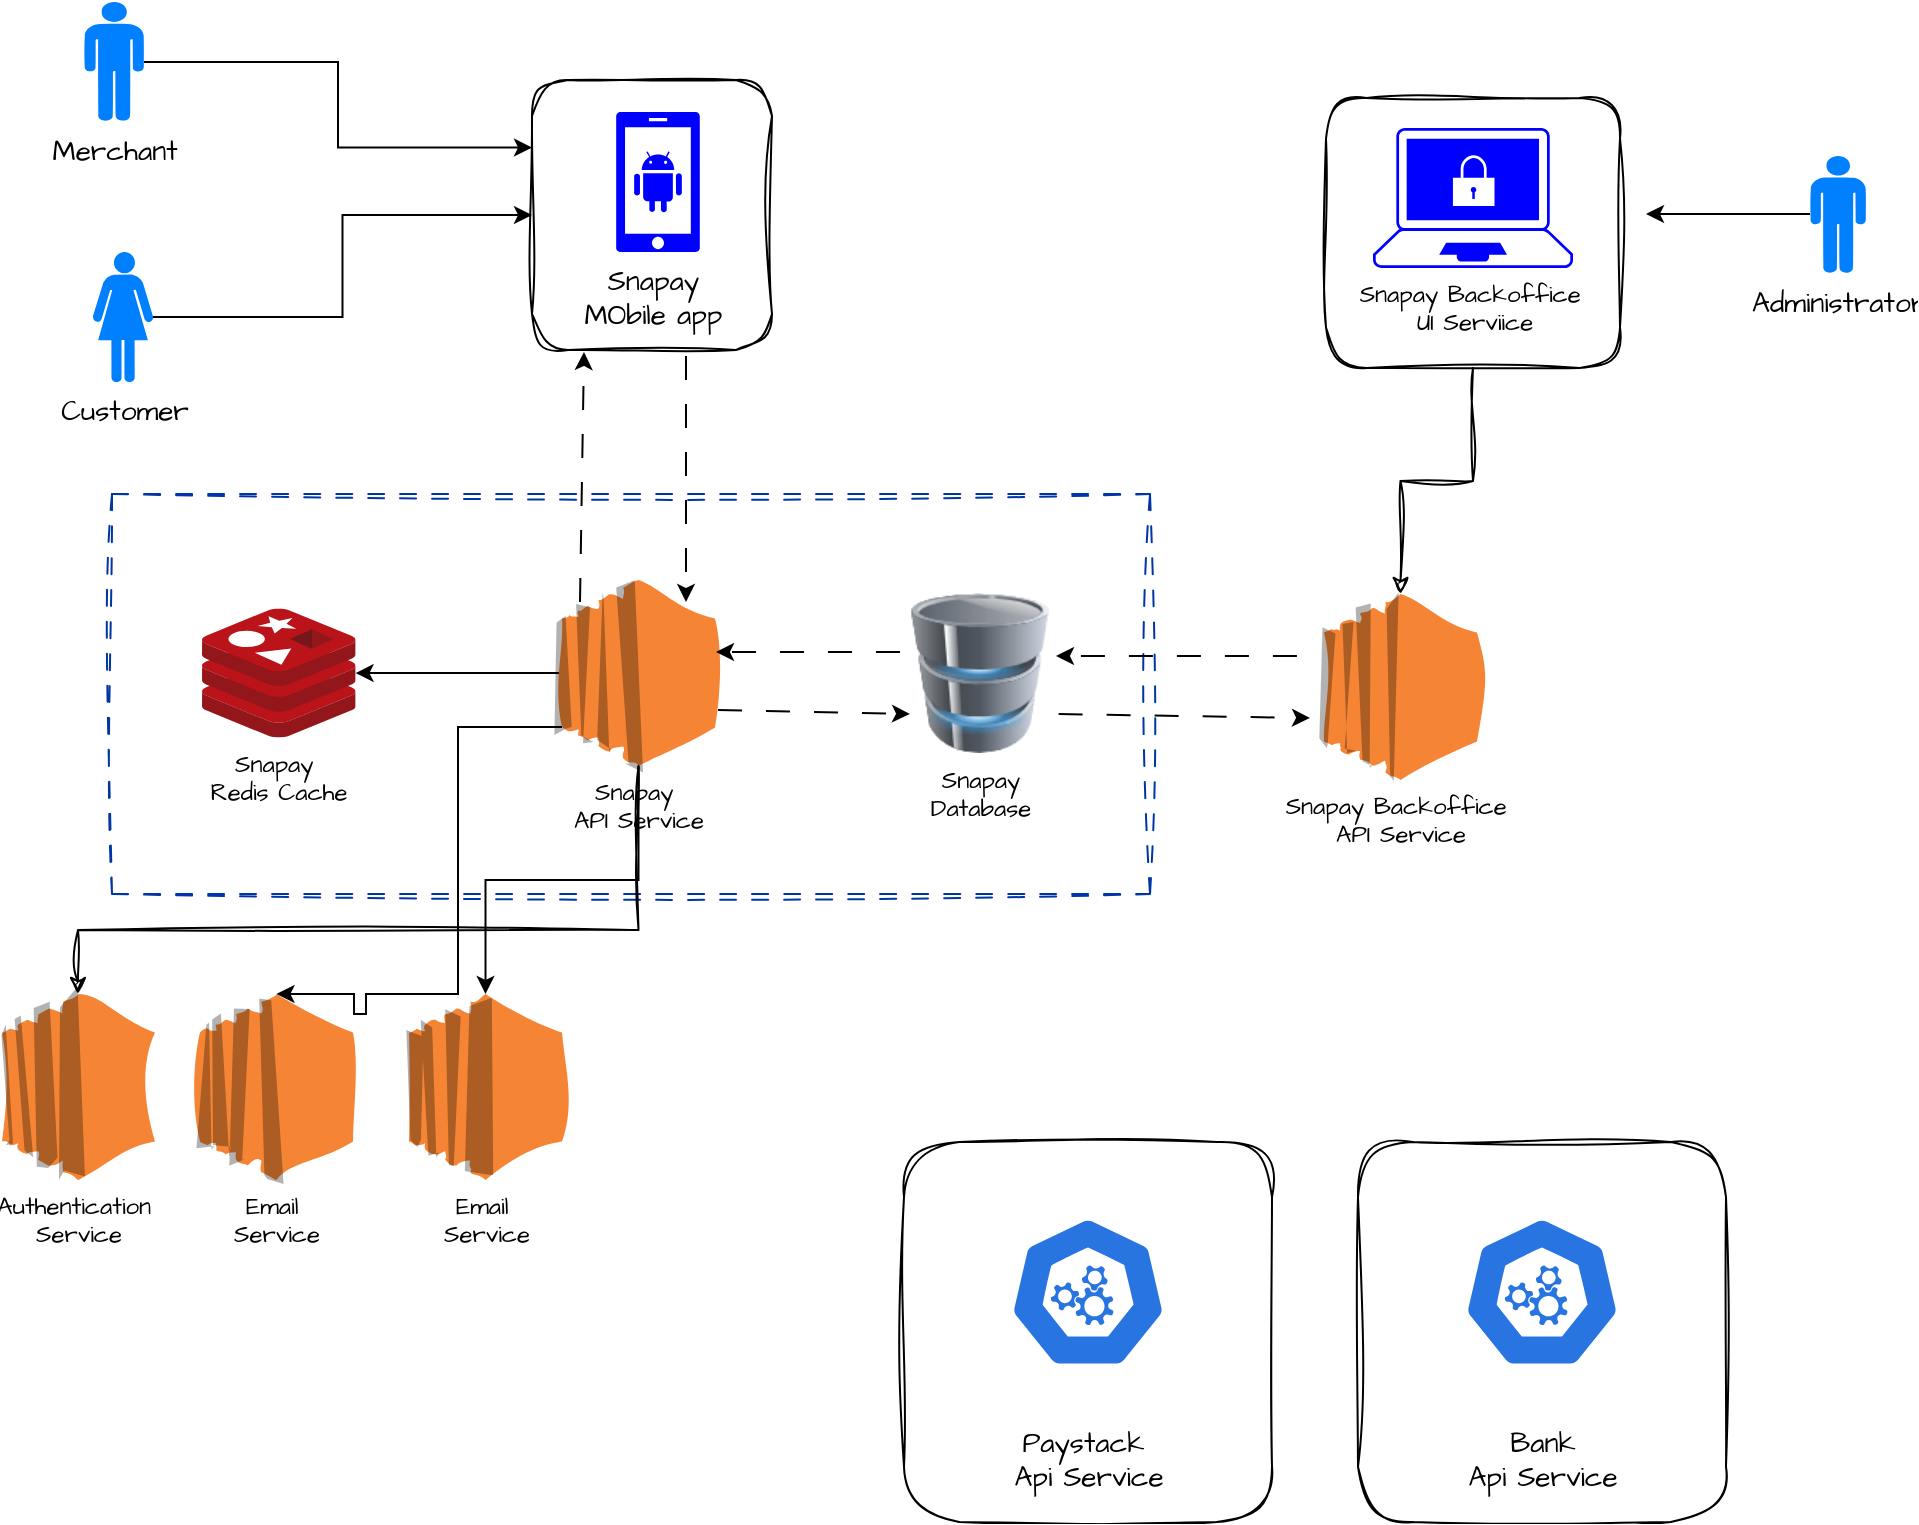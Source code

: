 <mxfile version="24.2.5" type="device">
  <diagram name="Page-1" id="p3J4hspRTwuhnAadUNJM">
    <mxGraphModel dx="1377" dy="843" grid="0" gridSize="10" guides="1" tooltips="1" connect="1" arrows="1" fold="1" page="1" pageScale="1" pageWidth="1169" pageHeight="827" background="none" math="0" shadow="0">
      <root>
        <mxCell id="0" />
        <mxCell id="1" parent="0" />
        <mxCell id="qegjAcPSHb-EOnQNnJ7u-56" value="" style="edgeStyle=orthogonalEdgeStyle;rounded=0;hachureGap=4;orthogonalLoop=1;jettySize=auto;html=1;fontFamily=Architects Daughter;fontSource=https%3A%2F%2Ffonts.googleapis.com%2Fcss%3Ffamily%3DArchitects%2BDaughter;entryX=0;entryY=0.25;entryDx=0;entryDy=0;" edge="1" parent="1" source="qegjAcPSHb-EOnQNnJ7u-1" target="qegjAcPSHb-EOnQNnJ7u-50">
          <mxGeometry relative="1" as="geometry">
            <mxPoint x="233" y="84" as="targetPoint" />
          </mxGeometry>
        </mxCell>
        <mxCell id="qegjAcPSHb-EOnQNnJ7u-1" value="Merchant" style="verticalLabelPosition=bottom;sketch=0;html=1;fillColor=#007FFF;verticalAlign=top;align=center;pointerEvents=1;shape=mxgraph.cisco_safe.design.actor_2;hachureGap=4;jiggle=2;curveFitting=1;fontFamily=Architects Daughter;fontSource=https%3A%2F%2Ffonts.googleapis.com%2Fcss%3Ffamily%3DArchitects%2BDaughter;strokeColor=#36393d;fontSize=14;" vertex="1" parent="1">
          <mxGeometry x="148" y="54" width="30" height="60" as="geometry" />
        </mxCell>
        <mxCell id="qegjAcPSHb-EOnQNnJ7u-57" style="edgeStyle=orthogonalEdgeStyle;rounded=0;hachureGap=4;orthogonalLoop=1;jettySize=auto;html=1;entryX=0;entryY=0.5;entryDx=0;entryDy=0;fontFamily=Architects Daughter;fontSource=https%3A%2F%2Ffonts.googleapis.com%2Fcss%3Ffamily%3DArchitects%2BDaughter;" edge="1" parent="1" source="qegjAcPSHb-EOnQNnJ7u-2" target="qegjAcPSHb-EOnQNnJ7u-50">
          <mxGeometry relative="1" as="geometry" />
        </mxCell>
        <mxCell id="qegjAcPSHb-EOnQNnJ7u-2" value="Customer" style="verticalLabelPosition=bottom;sketch=0;html=1;fillColor=#007FFF;verticalAlign=top;align=center;pointerEvents=1;shape=mxgraph.cisco_safe.design.actor_1;hachureGap=4;jiggle=2;curveFitting=1;fontFamily=Architects Daughter;fontSource=https%3A%2F%2Ffonts.googleapis.com%2Fcss%3Ffamily%3DArchitects%2BDaughter;fontSize=14;" vertex="1" parent="1">
          <mxGeometry x="152.5" y="179" width="30" height="65" as="geometry" />
        </mxCell>
        <mxCell id="qegjAcPSHb-EOnQNnJ7u-7" value="" style="swimlane;startSize=0;sketch=1;hachureGap=4;jiggle=2;curveFitting=1;fontFamily=Architects Daughter;fontSource=https%3A%2F%2Ffonts.googleapis.com%2Fcss%3Ffamily%3DArchitects%2BDaughter;strokeColor=#0036a3;dashed=1;dashPattern=8 8;" vertex="1" parent="1">
          <mxGeometry x="162" y="300" width="519" height="200" as="geometry" />
        </mxCell>
        <mxCell id="qegjAcPSHb-EOnQNnJ7u-74" value="" style="edgeStyle=orthogonalEdgeStyle;rounded=0;hachureGap=4;orthogonalLoop=1;jettySize=auto;html=1;fontFamily=Architects Daughter;fontSource=https%3A%2F%2Ffonts.googleapis.com%2Fcss%3Ffamily%3DArchitects%2BDaughter;" edge="1" parent="qegjAcPSHb-EOnQNnJ7u-7" source="qegjAcPSHb-EOnQNnJ7u-14" target="qegjAcPSHb-EOnQNnJ7u-15">
          <mxGeometry relative="1" as="geometry" />
        </mxCell>
        <mxCell id="qegjAcPSHb-EOnQNnJ7u-14" value="Snapay&amp;nbsp;&lt;div&gt;API Service&lt;/div&gt;" style="outlineConnect=0;dashed=0;verticalLabelPosition=bottom;verticalAlign=top;align=center;html=1;shape=mxgraph.aws3.ec2;fillColor=#F58534;gradientColor=none;sketch=1;hachureGap=4;jiggle=2;curveFitting=1;fontFamily=Architects Daughter;fontSource=https%3A%2F%2Ffonts.googleapis.com%2Fcss%3Ffamily%3DArchitects%2BDaughter;fillStyle=solid;" vertex="1" parent="qegjAcPSHb-EOnQNnJ7u-7">
          <mxGeometry x="225" y="43" width="76.5" height="93" as="geometry" />
        </mxCell>
        <mxCell id="qegjAcPSHb-EOnQNnJ7u-15" value="Snapay&amp;nbsp;&lt;div&gt;Redis Cache&lt;/div&gt;" style="image;sketch=0;aspect=fixed;html=1;points=[];align=center;fontSize=12;image=img/lib/mscae/Cache_Redis_Product.svg;hachureGap=4;jiggle=2;curveFitting=1;fontFamily=Architects Daughter;fontSource=https%3A%2F%2Ffonts.googleapis.com%2Fcss%3Ffamily%3DArchitects%2BDaughter;" vertex="1" parent="qegjAcPSHb-EOnQNnJ7u-7">
          <mxGeometry x="45" y="57.25" width="76.79" height="64.5" as="geometry" />
        </mxCell>
        <mxCell id="qegjAcPSHb-EOnQNnJ7u-16" value="Snapay&lt;div&gt;Database&lt;/div&gt;" style="image;html=1;image=img/lib/clip_art/computers/Database_128x128.png;sketch=1;hachureGap=4;jiggle=2;curveFitting=1;fontFamily=Architects Daughter;fontSource=https%3A%2F%2Ffonts.googleapis.com%2Fcss%3Ffamily%3DArchitects%2BDaughter;" vertex="1" parent="qegjAcPSHb-EOnQNnJ7u-7">
          <mxGeometry x="394" y="49.5" width="80" height="80" as="geometry" />
        </mxCell>
        <mxCell id="qegjAcPSHb-EOnQNnJ7u-77" style="edgeStyle=orthogonalEdgeStyle;rounded=0;hachureGap=4;orthogonalLoop=1;jettySize=auto;html=1;fontFamily=Architects Daughter;fontSource=https%3A%2F%2Ffonts.googleapis.com%2Fcss%3Ffamily%3DArchitects%2BDaughter;" edge="1" parent="1" source="qegjAcPSHb-EOnQNnJ7u-8">
          <mxGeometry relative="1" as="geometry">
            <mxPoint x="929" y="160" as="targetPoint" />
          </mxGeometry>
        </mxCell>
        <mxCell id="qegjAcPSHb-EOnQNnJ7u-8" value="Administrator" style="verticalLabelPosition=bottom;sketch=0;html=1;fillColor=#007FFF;verticalAlign=top;align=center;pointerEvents=1;shape=mxgraph.cisco_safe.design.actor_2;hachureGap=4;jiggle=2;curveFitting=1;fontFamily=Architects Daughter;fontSource=https%3A%2F%2Ffonts.googleapis.com%2Fcss%3Ffamily%3DArchitects%2BDaughter;fontSize=14;" vertex="1" parent="1">
          <mxGeometry x="1011" y="131" width="28" height="59" as="geometry" />
        </mxCell>
        <mxCell id="qegjAcPSHb-EOnQNnJ7u-17" value="Authentication&amp;nbsp;&lt;div&gt;Service&lt;/div&gt;" style="outlineConnect=0;dashed=0;verticalLabelPosition=bottom;verticalAlign=top;align=center;html=1;shape=mxgraph.aws3.ec2;fillColor=#F58534;gradientColor=none;sketch=1;hachureGap=4;jiggle=2;curveFitting=1;fontFamily=Architects Daughter;fontSource=https%3A%2F%2Ffonts.googleapis.com%2Fcss%3Ffamily%3DArchitects%2BDaughter;fillStyle=solid;" vertex="1" parent="1">
          <mxGeometry x="107" y="550" width="76.5" height="93" as="geometry" />
        </mxCell>
        <mxCell id="qegjAcPSHb-EOnQNnJ7u-18" value="Email&amp;nbsp;&lt;div&gt;Service&lt;/div&gt;" style="outlineConnect=0;dashed=0;verticalLabelPosition=bottom;verticalAlign=top;align=center;html=1;shape=mxgraph.aws3.ec2;fillColor=#F58534;gradientColor=none;sketch=1;hachureGap=4;jiggle=2;curveFitting=1;fontFamily=Architects Daughter;fontSource=https%3A%2F%2Ffonts.googleapis.com%2Fcss%3Ffamily%3DArchitects%2BDaughter;fillStyle=solid;" vertex="1" parent="1">
          <mxGeometry x="206" y="550" width="76.5" height="93" as="geometry" />
        </mxCell>
        <mxCell id="qegjAcPSHb-EOnQNnJ7u-19" value="Email&amp;nbsp;&lt;div&gt;Service&lt;/div&gt;" style="outlineConnect=0;dashed=0;verticalLabelPosition=bottom;verticalAlign=top;align=center;html=1;shape=mxgraph.aws3.ec2;fillColor=#F58534;gradientColor=none;sketch=1;hachureGap=4;jiggle=2;curveFitting=1;fontFamily=Architects Daughter;fontSource=https%3A%2F%2Ffonts.googleapis.com%2Fcss%3Ffamily%3DArchitects%2BDaughter;fillStyle=solid;" vertex="1" parent="1">
          <mxGeometry x="310.5" y="550" width="76.5" height="93" as="geometry" />
        </mxCell>
        <mxCell id="qegjAcPSHb-EOnQNnJ7u-30" value="Snapay Backoffice&amp;nbsp;&lt;div&gt;API Service&lt;/div&gt;" style="outlineConnect=0;dashed=0;verticalLabelPosition=bottom;verticalAlign=top;align=center;html=1;shape=mxgraph.aws3.ec2;fillColor=#F58534;gradientColor=none;sketch=1;hachureGap=4;jiggle=2;curveFitting=1;fontFamily=Architects Daughter;fontSource=https%3A%2F%2Ffonts.googleapis.com%2Fcss%3Ffamily%3DArchitects%2BDaughter;fillStyle=solid;" vertex="1" parent="1">
          <mxGeometry x="768" y="350" width="76.5" height="93" as="geometry" />
        </mxCell>
        <mxCell id="qegjAcPSHb-EOnQNnJ7u-41" value="" style="group" vertex="1" connectable="0" parent="1">
          <mxGeometry x="558" y="624" width="184" height="190" as="geometry" />
        </mxCell>
        <mxCell id="qegjAcPSHb-EOnQNnJ7u-39" value="" style="rounded=1;whiteSpace=wrap;html=1;sketch=1;hachureGap=4;jiggle=2;curveFitting=1;fontFamily=Architects Daughter;fontSource=https%3A%2F%2Ffonts.googleapis.com%2Fcss%3Ffamily%3DArchitects%2BDaughter;" vertex="1" parent="qegjAcPSHb-EOnQNnJ7u-41">
          <mxGeometry width="184" height="190" as="geometry" />
        </mxCell>
        <mxCell id="qegjAcPSHb-EOnQNnJ7u-32" value="" style="aspect=fixed;sketch=0;html=1;dashed=0;whitespace=wrap;fillColor=#2875E2;strokeColor=#ffffff;points=[[0.005,0.63,0],[0.1,0.2,0],[0.9,0.2,0],[0.5,0,0],[0.995,0.63,0],[0.72,0.99,0],[0.5,1,0],[0.28,0.99,0]];shape=mxgraph.kubernetes.icon2;prIcon=api;hachureGap=4;jiggle=2;curveFitting=1;fontFamily=Architects Daughter;fontSource=https%3A%2F%2Ffonts.googleapis.com%2Fcss%3Ffamily%3DArchitects%2BDaughter;" vertex="1" parent="qegjAcPSHb-EOnQNnJ7u-41">
          <mxGeometry x="52.41" y="37" width="79.17" height="76" as="geometry" />
        </mxCell>
        <mxCell id="qegjAcPSHb-EOnQNnJ7u-40" value="&lt;font style=&quot;font-size: 14px;&quot;&gt;Paystack&amp;nbsp;&lt;/font&gt;&lt;div style=&quot;font-size: 14px;&quot;&gt;&lt;font style=&quot;font-size: 14px;&quot;&gt;Api Service&lt;/font&gt;&lt;/div&gt;" style="text;html=1;align=center;verticalAlign=middle;resizable=0;points=[];autosize=1;strokeColor=none;fillColor=none;fontFamily=Architects Daughter;fontSource=https%3A%2F%2Ffonts.googleapis.com%2Fcss%3Ffamily%3DArchitects%2BDaughter;" vertex="1" parent="qegjAcPSHb-EOnQNnJ7u-41">
          <mxGeometry x="45.5" y="136" width="93" height="46" as="geometry" />
        </mxCell>
        <mxCell id="qegjAcPSHb-EOnQNnJ7u-42" value="" style="group" vertex="1" connectable="0" parent="1">
          <mxGeometry x="785" y="624" width="184" height="190" as="geometry" />
        </mxCell>
        <mxCell id="qegjAcPSHb-EOnQNnJ7u-43" value="" style="rounded=1;whiteSpace=wrap;html=1;sketch=1;hachureGap=4;jiggle=2;curveFitting=1;fontFamily=Architects Daughter;fontSource=https%3A%2F%2Ffonts.googleapis.com%2Fcss%3Ffamily%3DArchitects%2BDaughter;" vertex="1" parent="qegjAcPSHb-EOnQNnJ7u-42">
          <mxGeometry width="184" height="190" as="geometry" />
        </mxCell>
        <mxCell id="qegjAcPSHb-EOnQNnJ7u-44" value="" style="aspect=fixed;sketch=0;html=1;dashed=0;whitespace=wrap;fillColor=#2875E2;strokeColor=#ffffff;points=[[0.005,0.63,0],[0.1,0.2,0],[0.9,0.2,0],[0.5,0,0],[0.995,0.63,0],[0.72,0.99,0],[0.5,1,0],[0.28,0.99,0]];shape=mxgraph.kubernetes.icon2;prIcon=api;hachureGap=4;jiggle=2;curveFitting=1;fontFamily=Architects Daughter;fontSource=https%3A%2F%2Ffonts.googleapis.com%2Fcss%3Ffamily%3DArchitects%2BDaughter;" vertex="1" parent="qegjAcPSHb-EOnQNnJ7u-42">
          <mxGeometry x="52.41" y="37" width="79.17" height="76" as="geometry" />
        </mxCell>
        <mxCell id="qegjAcPSHb-EOnQNnJ7u-45" value="&lt;div style=&quot;font-size: 14px;&quot;&gt;&lt;font style=&quot;font-size: 14px;&quot;&gt;Bank&lt;/font&gt;&lt;/div&gt;&lt;div style=&quot;font-size: 14px;&quot;&gt;&lt;font style=&quot;font-size: 14px;&quot;&gt;Api Service&lt;/font&gt;&lt;/div&gt;" style="text;html=1;align=center;verticalAlign=middle;resizable=0;points=[];autosize=1;strokeColor=none;fillColor=none;fontFamily=Architects Daughter;fontSource=https%3A%2F%2Ffonts.googleapis.com%2Fcss%3Ffamily%3DArchitects%2BDaughter;" vertex="1" parent="qegjAcPSHb-EOnQNnJ7u-42">
          <mxGeometry x="45.5" y="136" width="93" height="46" as="geometry" />
        </mxCell>
        <mxCell id="qegjAcPSHb-EOnQNnJ7u-53" value="" style="group;shadow=0;" vertex="1" connectable="0" parent="1">
          <mxGeometry x="372" y="93" width="120" height="135" as="geometry" />
        </mxCell>
        <mxCell id="qegjAcPSHb-EOnQNnJ7u-50" value="" style="rounded=1;whiteSpace=wrap;html=1;sketch=1;hachureGap=4;jiggle=2;curveFitting=1;fontFamily=Architects Daughter;fontSource=https%3A%2F%2Ffonts.googleapis.com%2Fcss%3Ffamily%3DArchitects%2BDaughter;" vertex="1" parent="qegjAcPSHb-EOnQNnJ7u-53">
          <mxGeometry width="120" height="135" as="geometry" />
        </mxCell>
        <mxCell id="qegjAcPSHb-EOnQNnJ7u-10" value="Snapay&amp;nbsp;&lt;div style=&quot;font-size: 14px;&quot;&gt;MObile app&amp;nbsp;&lt;/div&gt;" style="sketch=0;aspect=fixed;pointerEvents=1;shadow=0;dashed=0;html=1;strokeColor=none;labelPosition=center;verticalLabelPosition=bottom;verticalAlign=top;align=center;fillColor=#0000FF;shape=mxgraph.mscae.enterprise.android_phone;hachureGap=4;jiggle=2;curveFitting=1;fontFamily=Architects Daughter;fontSource=https%3A%2F%2Ffonts.googleapis.com%2Fcss%3Ffamily%3DArchitects%2BDaughter;fillStyle=solid;fontSize=14;" vertex="1" parent="qegjAcPSHb-EOnQNnJ7u-53">
          <mxGeometry x="42" y="16" width="42" height="70" as="geometry" />
        </mxCell>
        <mxCell id="qegjAcPSHb-EOnQNnJ7u-54" value="" style="group" vertex="1" connectable="0" parent="1">
          <mxGeometry x="769" y="102" width="147" height="135" as="geometry" />
        </mxCell>
        <mxCell id="qegjAcPSHb-EOnQNnJ7u-52" value="" style="rounded=1;whiteSpace=wrap;html=1;sketch=1;hachureGap=4;jiggle=2;curveFitting=1;fontFamily=Architects Daughter;fontSource=https%3A%2F%2Ffonts.googleapis.com%2Fcss%3Ffamily%3DArchitects%2BDaughter;" vertex="1" parent="qegjAcPSHb-EOnQNnJ7u-54">
          <mxGeometry width="147" height="135" as="geometry" />
        </mxCell>
        <mxCell id="qegjAcPSHb-EOnQNnJ7u-12" value="Snapay Backoffice&amp;nbsp;&lt;div&gt;UI Serviice&lt;/div&gt;" style="points=[[0.13,0.02,0],[0.5,0,0],[0.87,0.02,0],[0.885,0.4,0],[0.985,0.985,0],[0.5,1,0],[0.015,0.985,0],[0.115,0.4,0]];verticalLabelPosition=bottom;sketch=0;html=1;verticalAlign=top;aspect=fixed;align=center;pointerEvents=1;shape=mxgraph.cisco19.secure_endpoints;fillColor=#0000FF;strokeColor=none;hachureGap=4;jiggle=2;curveFitting=1;fontFamily=Architects Daughter;fontSource=https%3A%2F%2Ffonts.googleapis.com%2Fcss%3Ffamily%3DArchitects%2BDaughter;" vertex="1" parent="qegjAcPSHb-EOnQNnJ7u-54">
          <mxGeometry x="23.5" y="15" width="100" height="70" as="geometry" />
        </mxCell>
        <mxCell id="qegjAcPSHb-EOnQNnJ7u-59" value="" style="endArrow=classic;html=1;rounded=0;hachureGap=4;fontFamily=Architects Daughter;fontSource=https%3A%2F%2Ffonts.googleapis.com%2Fcss%3Ffamily%3DArchitects%2BDaughter;dashed=1;dashPattern=12 12;" edge="1" parent="1">
          <mxGeometry width="50" height="50" relative="1" as="geometry">
            <mxPoint x="396" y="354" as="sourcePoint" />
            <mxPoint x="398" y="229" as="targetPoint" />
          </mxGeometry>
        </mxCell>
        <mxCell id="qegjAcPSHb-EOnQNnJ7u-61" value="" style="endArrow=classic;html=1;rounded=0;hachureGap=4;fontFamily=Architects Daughter;fontSource=https%3A%2F%2Ffonts.googleapis.com%2Fcss%3Ffamily%3DArchitects%2BDaughter;dashed=1;dashPattern=12 12;exitX=0.75;exitY=1;exitDx=0;exitDy=0;" edge="1" parent="1">
          <mxGeometry width="50" height="50" relative="1" as="geometry">
            <mxPoint x="449" y="231" as="sourcePoint" />
            <mxPoint x="449" y="354" as="targetPoint" />
            <Array as="points" />
          </mxGeometry>
        </mxCell>
        <mxCell id="qegjAcPSHb-EOnQNnJ7u-62" style="edgeStyle=orthogonalEdgeStyle;rounded=0;hachureGap=4;orthogonalLoop=1;jettySize=auto;html=1;fontFamily=Architects Daughter;fontSource=https%3A%2F%2Ffonts.googleapis.com%2Fcss%3Ffamily%3DArchitects%2BDaughter;" edge="1" parent="1" source="qegjAcPSHb-EOnQNnJ7u-14" target="qegjAcPSHb-EOnQNnJ7u-19">
          <mxGeometry relative="1" as="geometry" />
        </mxCell>
        <mxCell id="qegjAcPSHb-EOnQNnJ7u-70" value="" style="group" vertex="1" connectable="0" parent="1">
          <mxGeometry x="464" y="379" width="97" height="31" as="geometry" />
        </mxCell>
        <mxCell id="qegjAcPSHb-EOnQNnJ7u-67" value="" style="endArrow=classic;html=1;rounded=0;hachureGap=4;fontFamily=Architects Daughter;fontSource=https%3A%2F%2Ffonts.googleapis.com%2Fcss%3Ffamily%3DArchitects%2BDaughter;dashed=1;dashPattern=12 12;" edge="1" parent="qegjAcPSHb-EOnQNnJ7u-70">
          <mxGeometry width="50" height="50" relative="1" as="geometry">
            <mxPoint x="92" y="0.005" as="sourcePoint" />
            <mxPoint as="targetPoint" />
            <Array as="points" />
          </mxGeometry>
        </mxCell>
        <mxCell id="qegjAcPSHb-EOnQNnJ7u-69" value="" style="endArrow=classic;html=1;rounded=0;hachureGap=4;fontFamily=Architects Daughter;fontSource=https%3A%2F%2Ffonts.googleapis.com%2Fcss%3Ffamily%3DArchitects%2BDaughter;dashed=1;dashPattern=12 12;" edge="1" parent="qegjAcPSHb-EOnQNnJ7u-70">
          <mxGeometry width="50" height="50" relative="1" as="geometry">
            <mxPoint x="1" y="29" as="sourcePoint" />
            <mxPoint x="97" y="31" as="targetPoint" />
            <Array as="points" />
          </mxGeometry>
        </mxCell>
        <mxCell id="qegjAcPSHb-EOnQNnJ7u-71" value="" style="group" vertex="1" connectable="0" parent="1">
          <mxGeometry x="634" y="381" width="127" height="31" as="geometry" />
        </mxCell>
        <mxCell id="qegjAcPSHb-EOnQNnJ7u-72" value="" style="endArrow=classic;html=1;rounded=0;hachureGap=4;fontFamily=Architects Daughter;fontSource=https%3A%2F%2Ffonts.googleapis.com%2Fcss%3Ffamily%3DArchitects%2BDaughter;dashed=1;dashPattern=12 12;" edge="1" parent="qegjAcPSHb-EOnQNnJ7u-71">
          <mxGeometry width="50" height="50" relative="1" as="geometry">
            <mxPoint x="120.454" y="0.005" as="sourcePoint" />
            <mxPoint as="targetPoint" />
            <Array as="points" />
          </mxGeometry>
        </mxCell>
        <mxCell id="qegjAcPSHb-EOnQNnJ7u-73" value="" style="endArrow=classic;html=1;rounded=0;hachureGap=4;fontFamily=Architects Daughter;fontSource=https%3A%2F%2Ffonts.googleapis.com%2Fcss%3Ffamily%3DArchitects%2BDaughter;dashed=1;dashPattern=12 12;" edge="1" parent="qegjAcPSHb-EOnQNnJ7u-71">
          <mxGeometry width="50" height="50" relative="1" as="geometry">
            <mxPoint x="1.309" y="29" as="sourcePoint" />
            <mxPoint x="127" y="31" as="targetPoint" />
            <Array as="points" />
          </mxGeometry>
        </mxCell>
        <mxCell id="qegjAcPSHb-EOnQNnJ7u-75" style="edgeStyle=orthogonalEdgeStyle;rounded=0;hachureGap=4;orthogonalLoop=1;jettySize=auto;html=1;exitX=0;exitY=0.79;exitDx=0;exitDy=0;exitPerimeter=0;entryX=0.5;entryY=0;entryDx=0;entryDy=0;entryPerimeter=0;fontFamily=Architects Daughter;fontSource=https%3A%2F%2Ffonts.googleapis.com%2Fcss%3Ffamily%3DArchitects%2BDaughter;" edge="1" parent="1" source="qegjAcPSHb-EOnQNnJ7u-14" target="qegjAcPSHb-EOnQNnJ7u-18">
          <mxGeometry relative="1" as="geometry">
            <Array as="points">
              <mxPoint x="335" y="417" />
              <mxPoint x="335" y="550" />
              <mxPoint x="289" y="550" />
              <mxPoint x="289" y="560" />
              <mxPoint x="283" y="560" />
              <mxPoint x="283" y="550" />
            </Array>
          </mxGeometry>
        </mxCell>
        <mxCell id="qegjAcPSHb-EOnQNnJ7u-76" style="edgeStyle=orthogonalEdgeStyle;rounded=0;sketch=1;hachureGap=4;jiggle=2;curveFitting=1;orthogonalLoop=1;jettySize=auto;html=1;fontFamily=Architects Daughter;fontSource=https%3A%2F%2Ffonts.googleapis.com%2Fcss%3Ffamily%3DArchitects%2BDaughter;" edge="1" parent="1" source="qegjAcPSHb-EOnQNnJ7u-14" target="qegjAcPSHb-EOnQNnJ7u-17">
          <mxGeometry relative="1" as="geometry">
            <Array as="points">
              <mxPoint x="425" y="518" />
              <mxPoint x="145" y="518" />
            </Array>
          </mxGeometry>
        </mxCell>
        <mxCell id="qegjAcPSHb-EOnQNnJ7u-78" style="edgeStyle=orthogonalEdgeStyle;rounded=0;sketch=1;hachureGap=4;jiggle=2;curveFitting=1;orthogonalLoop=1;jettySize=auto;html=1;fontFamily=Architects Daughter;fontSource=https%3A%2F%2Ffonts.googleapis.com%2Fcss%3Ffamily%3DArchitects%2BDaughter;" edge="1" parent="1" source="qegjAcPSHb-EOnQNnJ7u-52" target="qegjAcPSHb-EOnQNnJ7u-30">
          <mxGeometry relative="1" as="geometry" />
        </mxCell>
      </root>
    </mxGraphModel>
  </diagram>
</mxfile>
